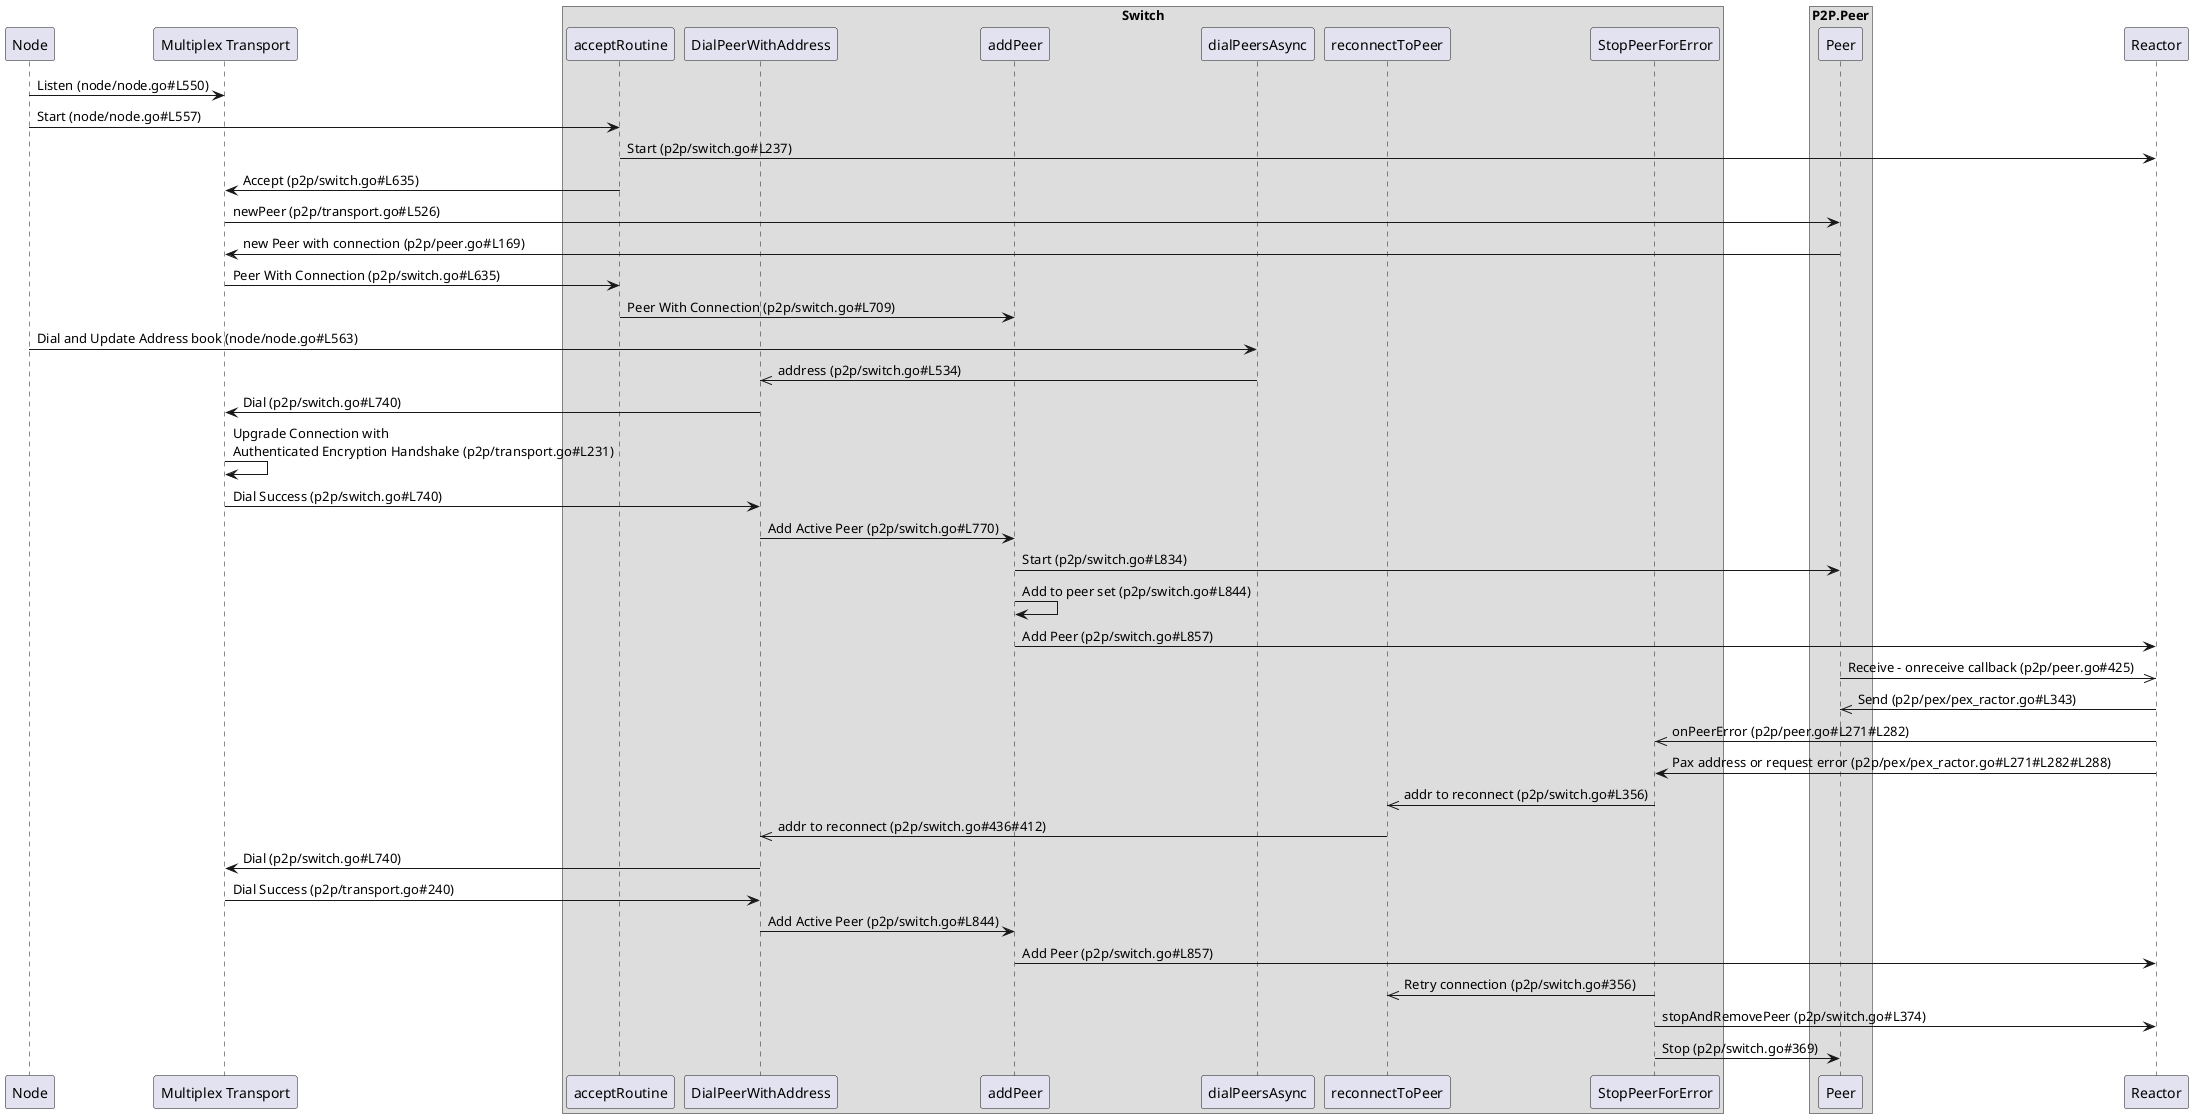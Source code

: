 @startuml

participant "Node" as N
participant "Multiplex Transport" as MT

box "Switch"
participant "acceptRoutine" as AR
participant "DialPeerWithAddress" as DPWA
participant "addPeer" as AP
participant "dialPeersAsync" as DPA
participant "reconnectToPeer" as RTP
participant "StopPeerForError" as SPFE
end box

box "P2P.Peer"
participant "Peer" as PR
end box

participant "Reactor" as RC

N -> MT: Listen (node/node.go#L550)
N -> AR: Start (node/node.go#L557)
AR -> RC : Start (p2p/switch.go#L237)
AR -> MT: Accept (p2p/switch.go#L635)
MT -> PR: newPeer (p2p/transport.go#L526)
PR -> MT: new Peer with connection (p2p/peer.go#L169)
MT -> AR: Peer With Connection (p2p/switch.go#L635)
AR -> AP: Peer With Connection (p2p/switch.go#L709)

N -> DPA: Dial and Update Address book (node/node.go#L563)

DPA ->> DPWA: address (p2p/switch.go#L534)

DPWA -> MT : Dial (p2p/switch.go#L740)
MT -> MT : Upgrade Connection with\nAuthenticated Encryption Handshake (p2p/transport.go#L231)
MT -> DPWA: Dial Success (p2p/switch.go#L740)
DPWA -> AP: Add Active Peer (p2p/switch.go#L770)

AP -> PR: Start (p2p/switch.go#L834)
AP -> AP: Add to peer set (p2p/switch.go#L844)
AP -> RC: Add Peer (p2p/switch.go#L857)

PR ->> RC: Receive - onreceive callback (p2p/peer.go#425)
RC ->> PR: Send (p2p/pex/pex_ractor.go#L343)

RC ->> SPFE: onPeerError (p2p/peer.go#L271#L282)

RC -> SPFE  : Pax address or request error (p2p/pex/pex_ractor.go#L271#L282#L288)
SPFE ->> RTP  : addr to reconnect (p2p/switch.go#L356)
RTP ->> DPWA : addr to reconnect (p2p/switch.go#436#412)

DPWA -> MT: Dial (p2p/switch.go#L740)
MT -> DPWA: Dial Success (p2p/transport.go#240)
DPWA -> AP: Add Active Peer (p2p/switch.go#L844)

AP -> RC: Add Peer (p2p/switch.go#L857)

SPFE ->> RTP: Retry connection (p2p/switch.go#356)
SPFE -> RC: stopAndRemovePeer (p2p/switch.go#L374)
SPFE -> PR: Stop (p2p/switch.go#369)



@endtuml